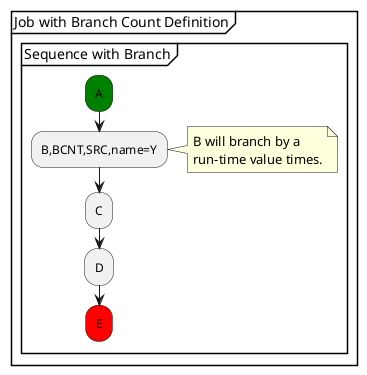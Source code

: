 /'

Tutorial - Branch Count Definition
  
'/

@startuml 
partition "Job with Branch Count Definition" {
  group "Sequence with Branch"
      #green:A;
      :B,BCNT,SRC,name=Y;
      note right 
        B will branch by a
        run-time value times.
      end note
      :C;
      :D;
      #red:E;
  end group
}
@enduml
